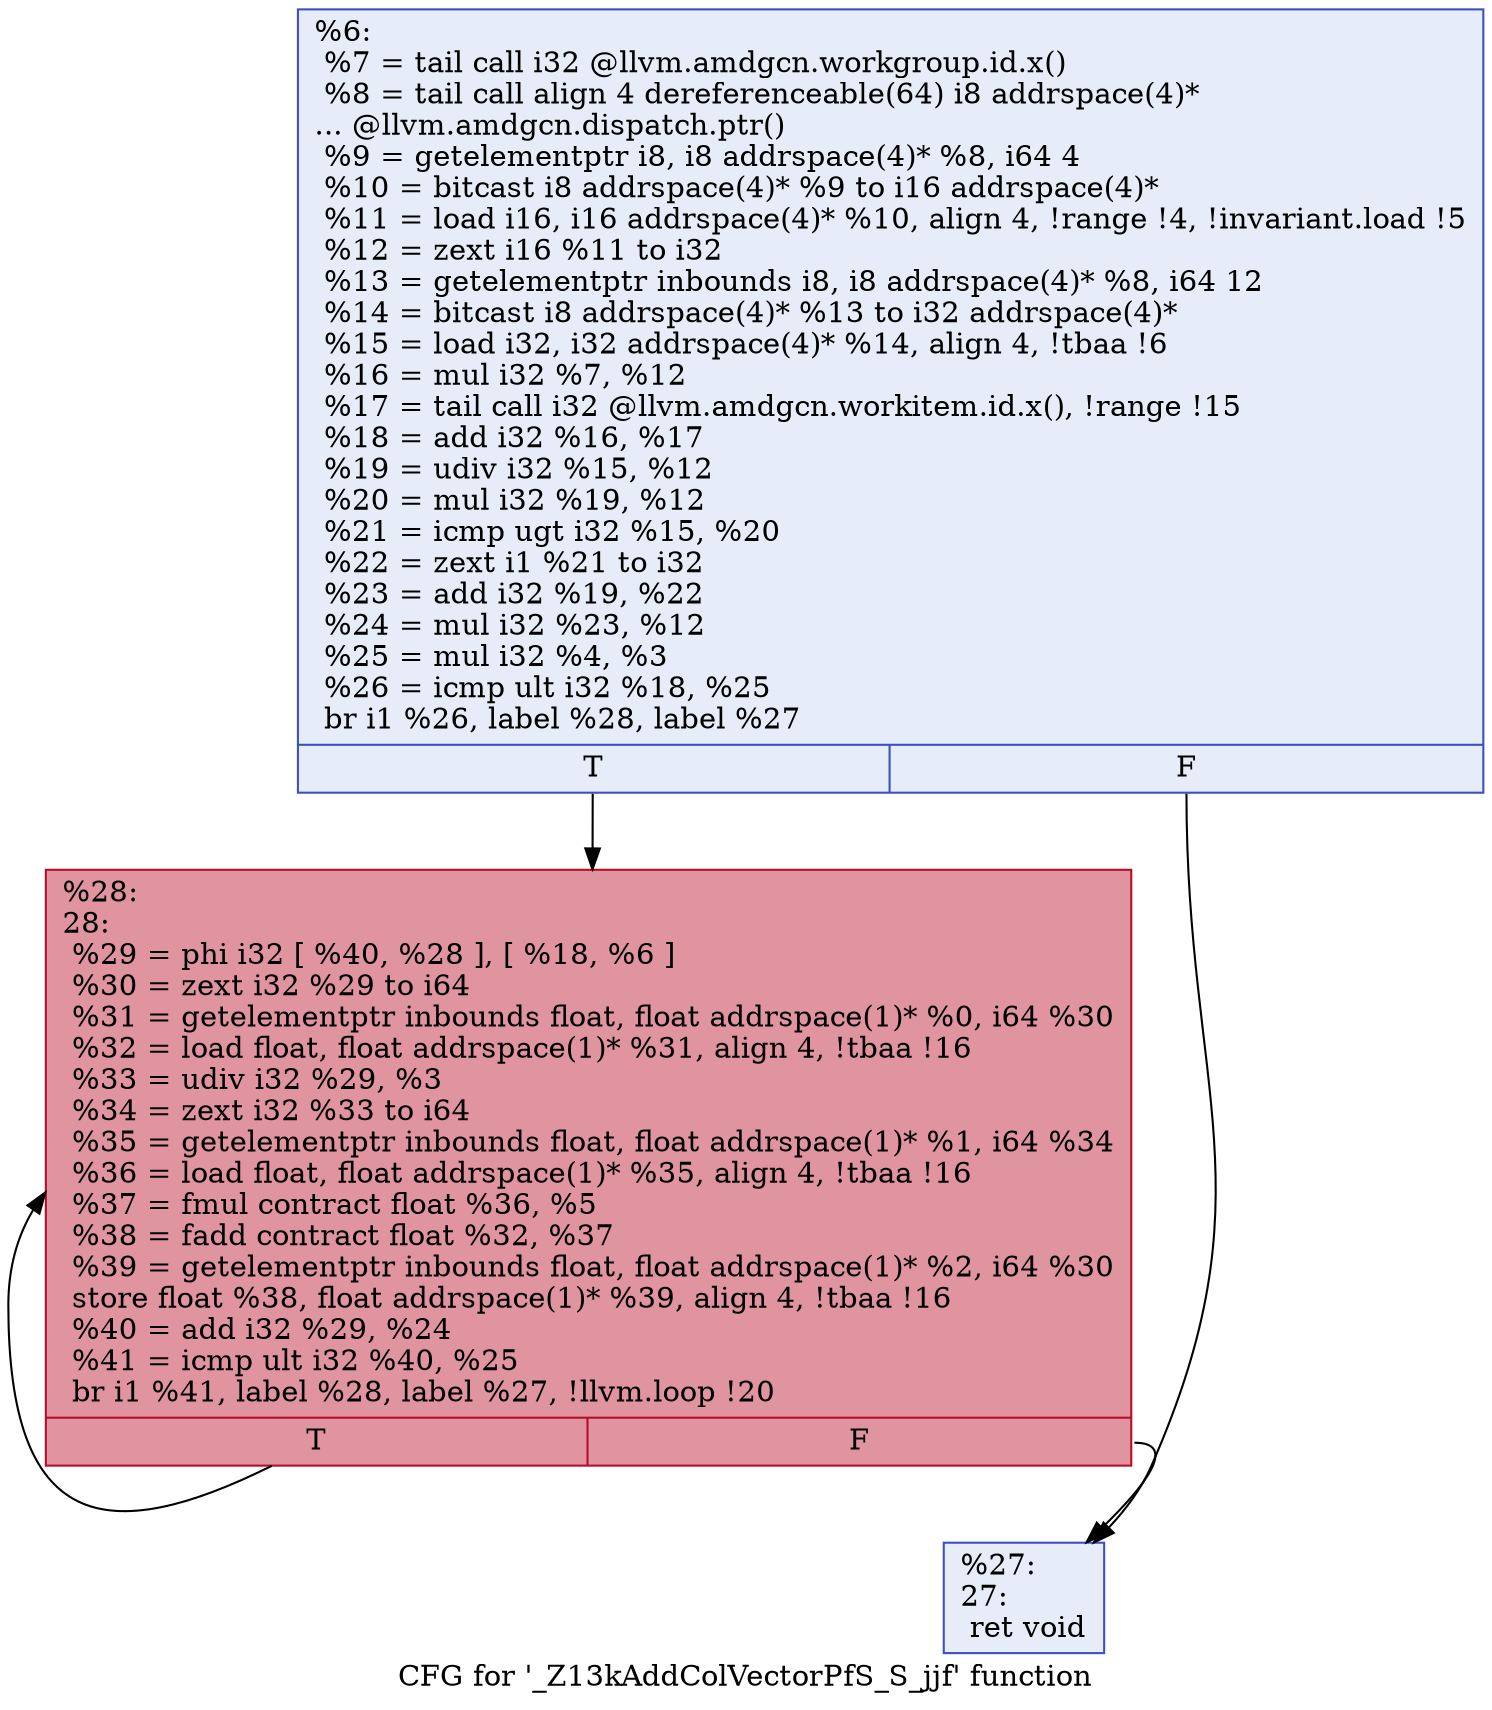 digraph "CFG for '_Z13kAddColVectorPfS_S_jjf' function" {
	label="CFG for '_Z13kAddColVectorPfS_S_jjf' function";

	Node0x4da0600 [shape=record,color="#3d50c3ff", style=filled, fillcolor="#c7d7f070",label="{%6:\l  %7 = tail call i32 @llvm.amdgcn.workgroup.id.x()\l  %8 = tail call align 4 dereferenceable(64) i8 addrspace(4)*\l... @llvm.amdgcn.dispatch.ptr()\l  %9 = getelementptr i8, i8 addrspace(4)* %8, i64 4\l  %10 = bitcast i8 addrspace(4)* %9 to i16 addrspace(4)*\l  %11 = load i16, i16 addrspace(4)* %10, align 4, !range !4, !invariant.load !5\l  %12 = zext i16 %11 to i32\l  %13 = getelementptr inbounds i8, i8 addrspace(4)* %8, i64 12\l  %14 = bitcast i8 addrspace(4)* %13 to i32 addrspace(4)*\l  %15 = load i32, i32 addrspace(4)* %14, align 4, !tbaa !6\l  %16 = mul i32 %7, %12\l  %17 = tail call i32 @llvm.amdgcn.workitem.id.x(), !range !15\l  %18 = add i32 %16, %17\l  %19 = udiv i32 %15, %12\l  %20 = mul i32 %19, %12\l  %21 = icmp ugt i32 %15, %20\l  %22 = zext i1 %21 to i32\l  %23 = add i32 %19, %22\l  %24 = mul i32 %23, %12\l  %25 = mul i32 %4, %3\l  %26 = icmp ult i32 %18, %25\l  br i1 %26, label %28, label %27\l|{<s0>T|<s1>F}}"];
	Node0x4da0600:s0 -> Node0x4da2c20;
	Node0x4da0600:s1 -> Node0x4da2cb0;
	Node0x4da2cb0 [shape=record,color="#3d50c3ff", style=filled, fillcolor="#c7d7f070",label="{%27:\l27:                                               \l  ret void\l}"];
	Node0x4da2c20 [shape=record,color="#b70d28ff", style=filled, fillcolor="#b70d2870",label="{%28:\l28:                                               \l  %29 = phi i32 [ %40, %28 ], [ %18, %6 ]\l  %30 = zext i32 %29 to i64\l  %31 = getelementptr inbounds float, float addrspace(1)* %0, i64 %30\l  %32 = load float, float addrspace(1)* %31, align 4, !tbaa !16\l  %33 = udiv i32 %29, %3\l  %34 = zext i32 %33 to i64\l  %35 = getelementptr inbounds float, float addrspace(1)* %1, i64 %34\l  %36 = load float, float addrspace(1)* %35, align 4, !tbaa !16\l  %37 = fmul contract float %36, %5\l  %38 = fadd contract float %32, %37\l  %39 = getelementptr inbounds float, float addrspace(1)* %2, i64 %30\l  store float %38, float addrspace(1)* %39, align 4, !tbaa !16\l  %40 = add i32 %29, %24\l  %41 = icmp ult i32 %40, %25\l  br i1 %41, label %28, label %27, !llvm.loop !20\l|{<s0>T|<s1>F}}"];
	Node0x4da2c20:s0 -> Node0x4da2c20;
	Node0x4da2c20:s1 -> Node0x4da2cb0;
}

